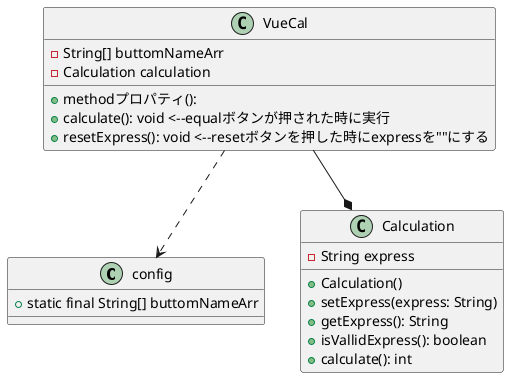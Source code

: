 @startuml
'MVVM(Model, View, ViewModel)パターン

'---------Modelの設計---------
class config{
    + static final String[] buttomNameArr
}

class Calculation{
    - String express

    + Calculation()
    + setExpress(express: String)
    + getExpress(): String
    + isVallidExpress(): boolean
    + calculate(): int
}


'---------ViewModelの設計---------
'VueインスタンスはViewModelそのもの
'状態はVueのdataプロパティとする
'それ以外はVueのComputedやmethodとする
class VueCal{
    - String[] buttomNameArr
    - Calculation calculation

    + methodプロパティ():
    + calculate(): void <--equalボタンが押された時に実行
    + resetExpress(): void <--resetボタンを押した時にexpressを""にする
}

'各クラスの関係
'コンポジション
VueCal --* Calculation
'関連
VueCal ..> config

@enduml